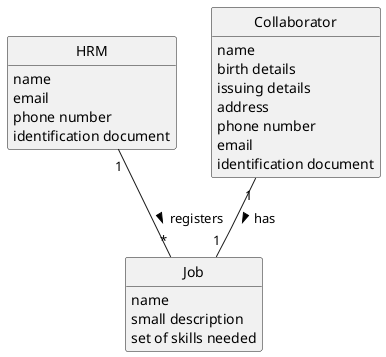 @startuml
skinparam monochrome true
skinparam packageStyle rectangle
skinparam shadowing false
'skinparam linetype ortho
'left to right direction
skinparam classAttributeIconSize 0
hide circle
hide methods

'title Domain Model

'class Platform {
'  -description
'}

class HRM{
    name
    email
    phone number
    identification document
}

'class FM{
 '   name
  '  email
   ' phone number
    'identification document
'}

'class Skill{
'    name
'}

class Job{
    name
    small description
    set of skills needed
}

class Collaborator{
    name
    birth details
    issuing details
    address
    phone number
    email
    identification document
}
'
'class Team
'
'class Task{
'    name
'}
'
'class Vehicle{
'    Brand
'    Model
'    Type
'    Tare
'    Gross Weight
'    Current Km
'    Register Date
'    Acquisition Date
'    Maintenance/Check-up
'}
'
'class Check-up{
'    distance "km"
'}
'
'class Check-upList{
'    Vehicles needing check-up
'}

'HRM "1" -- "*" Skill : registers >
HRM "1" -- "*" Job : registers >
'HRM "1" -- "*" Collaborator : registers >
'Collaborator "1" -- "*" Skill : has a set of >
Collaborator "1" -- "1" Job : has >
'Collaborator "*" -- "1" Team : generates >
'Team "1" -- "*" Task : has >
'FM "1" -- "*" Vehicle : registers >
'FM "1" -- "*" "Check-up" : registers >
'Vehicle "1" -- "1" "Check-up" : needs >
'Team "1" -- "0..*" Vehicle : needs >
'"Check-upList" "1" -- "*" "Check-up" :  creates <


'Organization "1" - "0..*" Employee : has >
'Organization "1" - "0..*" Task: owns >
''Task "*" -- "1" Employee: created by >
'Employee "1" -- "*" Task : creates >
''Employee "0..1" -- "1" User: acts as >
'Task "*" - "1" Category: cataloged as >
'TechnicalSkill "*" - "1" ActivityArea: regarding an >

'Category "*" - "*" TechnicalSkill :  : requires >
'(Category, TechnicalSkill) . FeatureTS

'Organization "1" -left "1" PostalAddress : located At >

@enduml